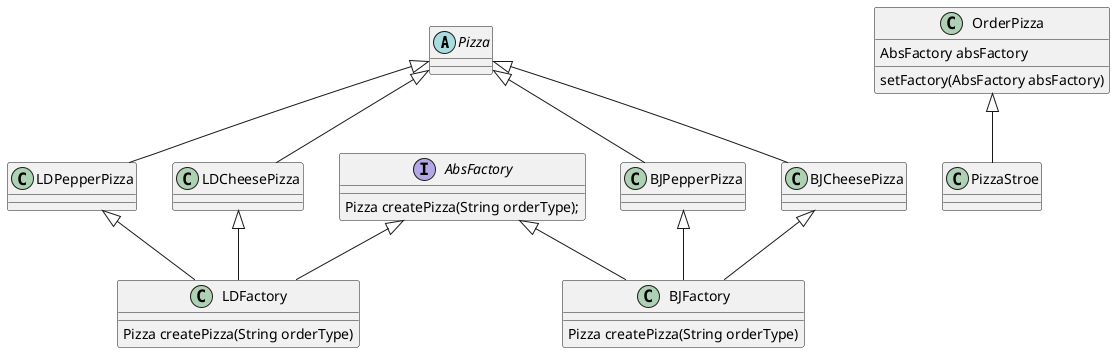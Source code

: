 @startuml

abstract Pizza

class LDPepperPizza
class LDCheesePizza
class BJPepperPizza
class BJCheesePizza

Pizza <|-- LDPepperPizza
Pizza <|-- LDCheesePizza
Pizza <|-- BJPepperPizza
Pizza <|-- BJCheesePizza


BJPepperPizza <|-- BJFactory
BJCheesePizza <|-- BJFactory

LDPepperPizza <|-- LDFactory
LDCheesePizza <|-- LDFactory

interface AbsFactory{
    Pizza createPizza(String orderType);
}

class BJFactory{
   Pizza createPizza(String orderType)
}

'    @Override
'    public Pizza createPizza(String orderType) {
'        System.out.println("抽象工厂模式");
'        Pizza pizza = null;
'        if(orderType.equals("cheese")){
'            return new LDCheesePizza();
'        }else if(orderType.equals("pepper")){
'            return new LDPepperPizza();
'        }
'        return pizza;
'    }

class LDFactory{
   Pizza createPizza(String orderType)
}

AbsFactory <|-- BJFactory
AbsFactory <|-- LDFactory

class OrderPizza{
    AbsFactory absFactory
    setFactory(AbsFactory absFactory)
}
'pizza = absFactory.createPizza(orderType);

'AbsFactory <|-- OrderPizza

class PizzaStroe
'new OrderPizza(new BJFactory());

OrderPizza <|-- PizzaStroe

@enduml